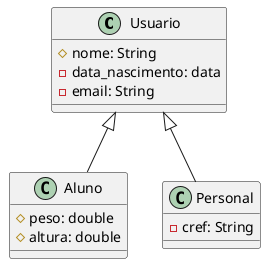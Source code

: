 @startuml

Class Usuario{
    # nome: String 
    - data_nascimento: data 
    - email: String
    
}

Class Aluno {
    # peso: double
    # altura: double
}

Class Personal{
    - cref: String 
}
Usuario <|-- Aluno
Usuario <|-- Personal


@enduml